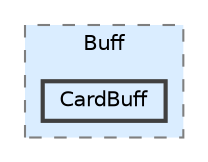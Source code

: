 digraph "Q:/IdleWave/Projet/Assets/Scripts/RogueGenesia/Survival/Buff/CardBuff"
{
 // LATEX_PDF_SIZE
  bgcolor="transparent";
  edge [fontname=Helvetica,fontsize=10,labelfontname=Helvetica,labelfontsize=10];
  node [fontname=Helvetica,fontsize=10,shape=box,height=0.2,width=0.4];
  compound=true
  subgraph clusterdir_fd73079aba80a91e057034f675db5c1f {
    graph [ bgcolor="#daedff", pencolor="grey50", label="Buff", fontname=Helvetica,fontsize=10 style="filled,dashed", URL="dir_fd73079aba80a91e057034f675db5c1f.html",tooltip=""]
  dir_229dd3bac22000ba5281af28afe19d10 [label="CardBuff", fillcolor="#daedff", color="grey25", style="filled,bold", URL="dir_229dd3bac22000ba5281af28afe19d10.html",tooltip=""];
  }
}
